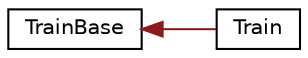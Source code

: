 digraph "Graphical Class Hierarchy"
{
  edge [fontname="Helvetica",fontsize="10",labelfontname="Helvetica",labelfontsize="10"];
  node [fontname="Helvetica",fontsize="10",shape=record];
  rankdir="LR";
  Node0 [label="TrainBase",height=0.2,width=0.4,color="black", fillcolor="white", style="filled",URL="$classTrainBase.html",tooltip="Required polymorphism implementation. "];
  Node0 -> Node1 [dir="back",color="firebrick4",fontsize="10",style="solid",fontname="Helvetica"];
  Node1 [label="Train",height=0.2,width=0.4,color="black", fillcolor="white", style="filled",URL="$classTrain.html",tooltip="The class responsible for train pipeline. "];
}
